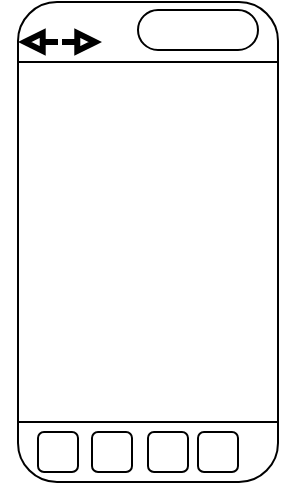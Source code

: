 <mxfile version="12.4.2" type="device" pages="1"><diagram id="Y_BDLiFYPBSvfzrMS3kN" name="Page-1"><mxGraphModel dx="932" dy="711" grid="1" gridSize="10" guides="1" tooltips="1" connect="1" arrows="1" fold="1" page="1" pageScale="1" pageWidth="1169" pageHeight="827" math="0" shadow="0"><root><mxCell id="0"/><mxCell id="1" parent="0"/><mxCell id="-xn0d5e6Rt92tnOlLVkd-1" value="" style="rounded=1;whiteSpace=wrap;html=1;" vertex="1" parent="1"><mxGeometry x="20" y="20" width="130" height="240" as="geometry"/></mxCell><mxCell id="-xn0d5e6Rt92tnOlLVkd-2" value="" style="endArrow=none;html=1;" edge="1" parent="1"><mxGeometry width="50" height="50" relative="1" as="geometry"><mxPoint x="20" y="230" as="sourcePoint"/><mxPoint x="150" y="230" as="targetPoint"/></mxGeometry></mxCell><mxCell id="-xn0d5e6Rt92tnOlLVkd-3" value="" style="endArrow=none;html=1;" edge="1" parent="1"><mxGeometry width="50" height="50" relative="1" as="geometry"><mxPoint x="20" y="50" as="sourcePoint"/><mxPoint x="150" y="50" as="targetPoint"/></mxGeometry></mxCell><mxCell id="-xn0d5e6Rt92tnOlLVkd-15" value="" style="group" vertex="1" connectable="0" parent="1"><mxGeometry x="30" y="235" width="100" height="20" as="geometry"/></mxCell><mxCell id="-xn0d5e6Rt92tnOlLVkd-5" value="" style="rounded=1;whiteSpace=wrap;html=1;" vertex="1" parent="-xn0d5e6Rt92tnOlLVkd-15"><mxGeometry width="20" height="20" as="geometry"/></mxCell><mxCell id="-xn0d5e6Rt92tnOlLVkd-9" value="" style="rounded=1;whiteSpace=wrap;html=1;" vertex="1" parent="-xn0d5e6Rt92tnOlLVkd-15"><mxGeometry x="27" width="20" height="20" as="geometry"/></mxCell><mxCell id="-xn0d5e6Rt92tnOlLVkd-10" value="" style="rounded=1;whiteSpace=wrap;html=1;" vertex="1" parent="-xn0d5e6Rt92tnOlLVkd-15"><mxGeometry x="55" width="20" height="20" as="geometry"/></mxCell><mxCell id="-xn0d5e6Rt92tnOlLVkd-14" value="" style="rounded=1;whiteSpace=wrap;html=1;" vertex="1" parent="-xn0d5e6Rt92tnOlLVkd-15"><mxGeometry x="80" width="20" height="20" as="geometry"/></mxCell><mxCell id="-xn0d5e6Rt92tnOlLVkd-24" value="" style="group" vertex="1" connectable="0" parent="1"><mxGeometry x="20" y="40" width="41" as="geometry"/></mxCell><mxCell id="-xn0d5e6Rt92tnOlLVkd-22" value="" style="endArrow=block;html=1;strokeWidth=3;endFill=0;" edge="1" parent="-xn0d5e6Rt92tnOlLVkd-24"><mxGeometry width="50" height="50" relative="1" as="geometry"><mxPoint x="22" as="sourcePoint"/><mxPoint x="42" as="targetPoint"/></mxGeometry></mxCell><mxCell id="-xn0d5e6Rt92tnOlLVkd-23" value="" style="endArrow=block;html=1;strokeWidth=3;endFill=0;" edge="1" parent="-xn0d5e6Rt92tnOlLVkd-24"><mxGeometry width="50" height="50" relative="1" as="geometry"><mxPoint x="20" as="sourcePoint"/><mxPoint as="targetPoint"/></mxGeometry></mxCell><mxCell id="-xn0d5e6Rt92tnOlLVkd-25" value="" style="rounded=1;whiteSpace=wrap;html=1;arcSize=50;" vertex="1" parent="1"><mxGeometry x="80" y="24" width="60" height="20" as="geometry"/></mxCell></root></mxGraphModel></diagram></mxfile>